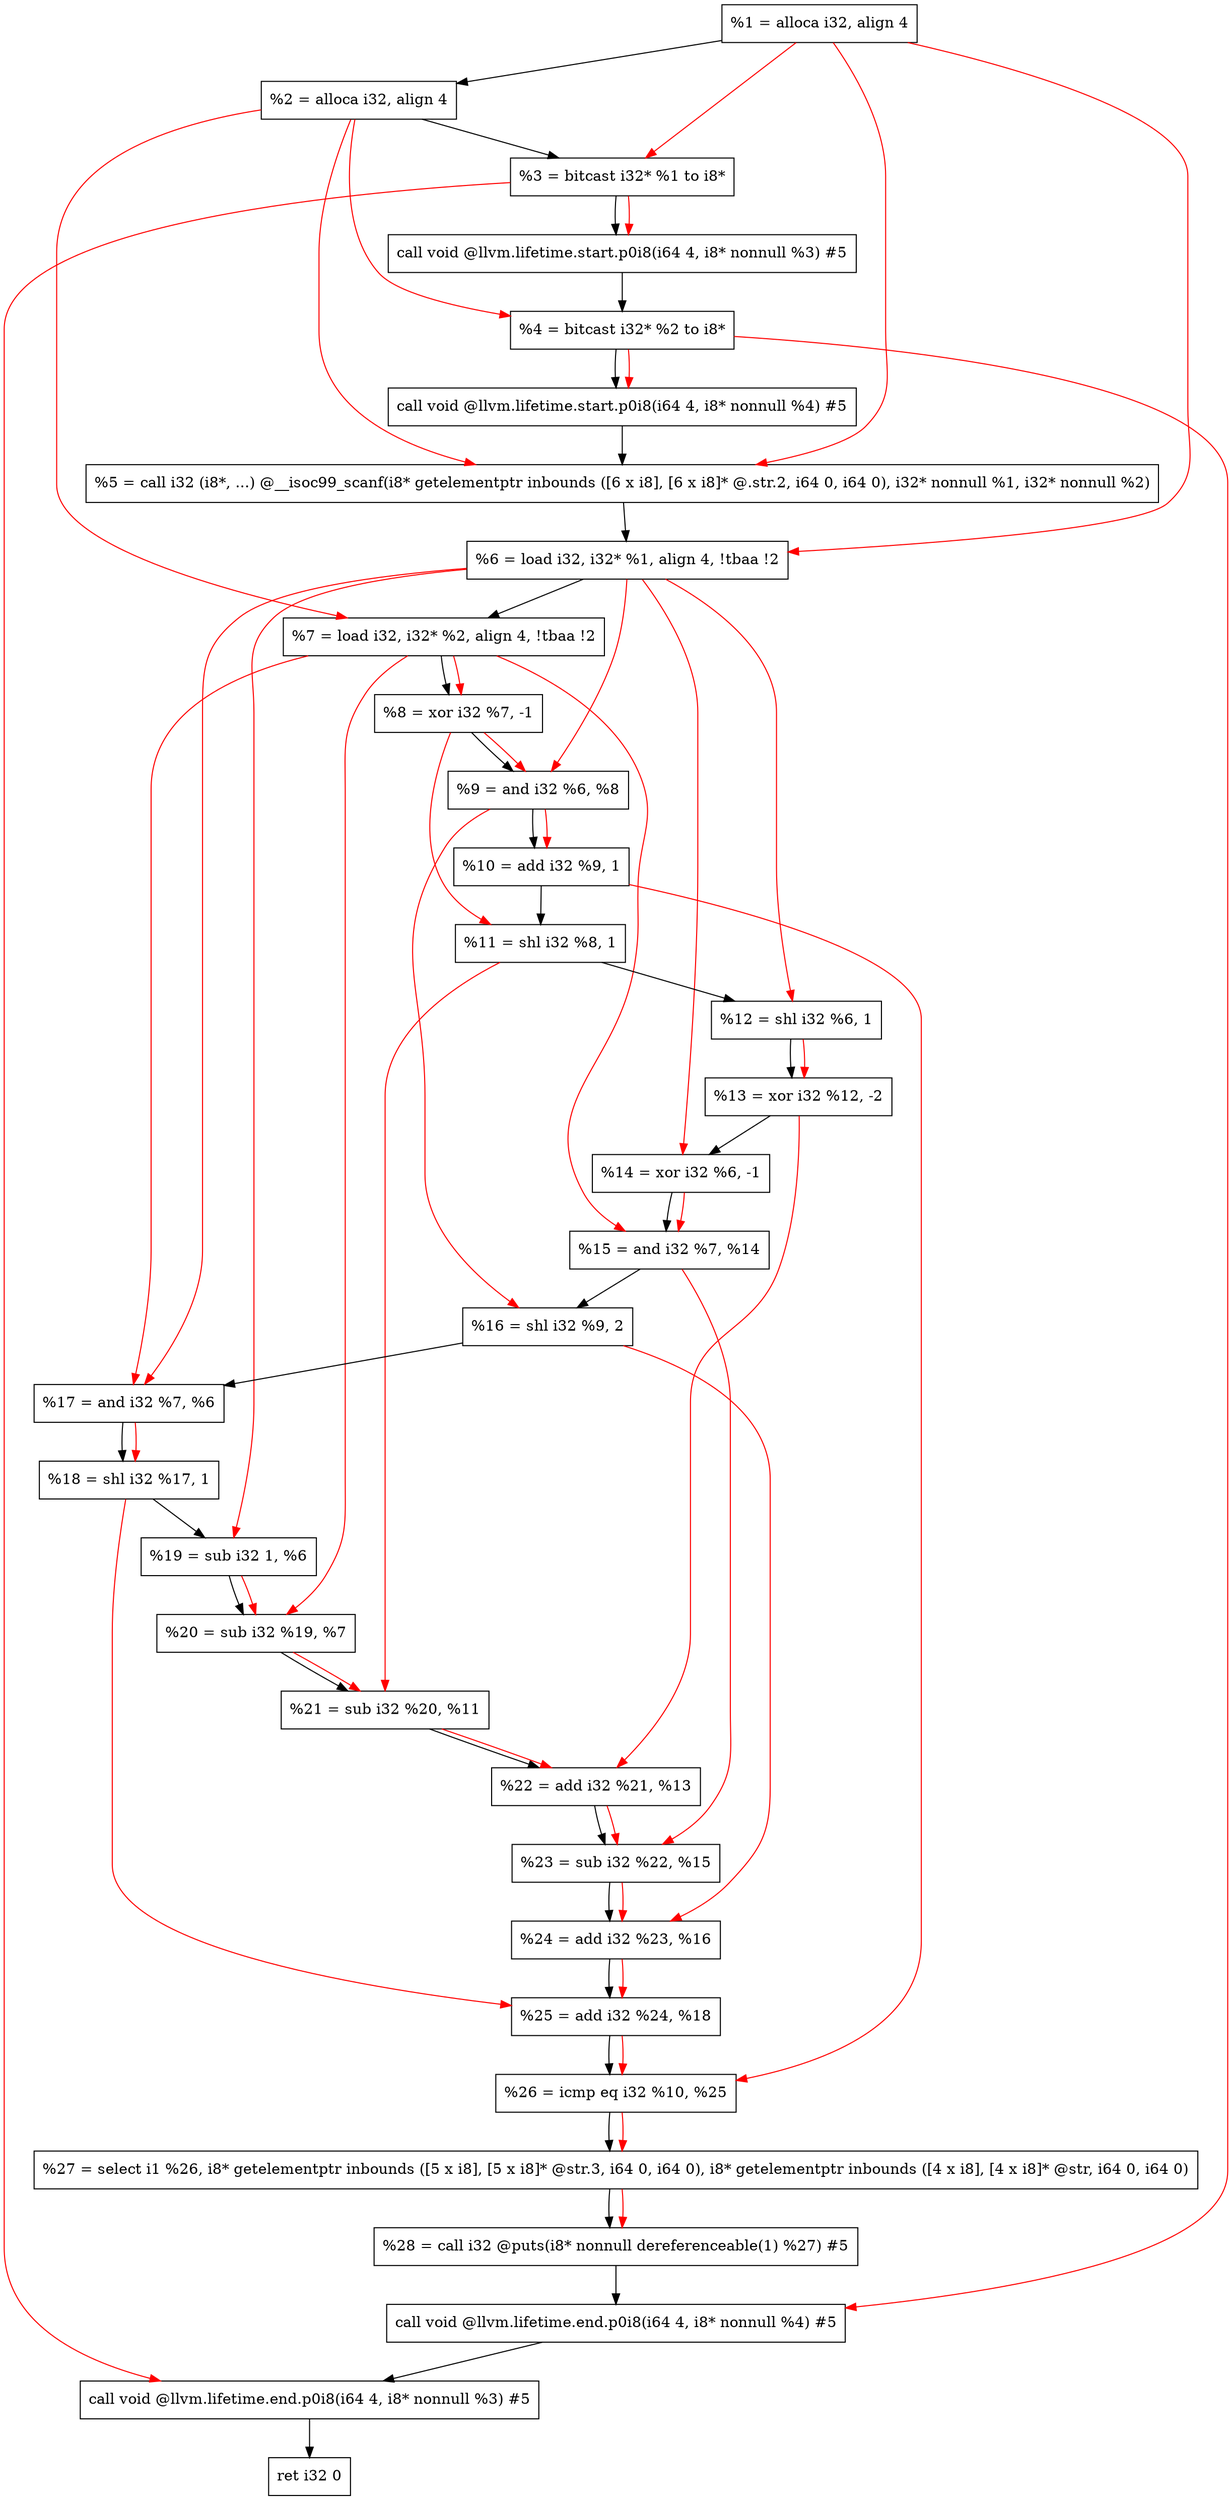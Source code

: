 digraph "DFG for'main' function" {
	Node0x9379d8[shape=record, label="  %1 = alloca i32, align 4"];
	Node0x937a58[shape=record, label="  %2 = alloca i32, align 4"];
	Node0x937ae8[shape=record, label="  %3 = bitcast i32* %1 to i8*"];
	Node0x937f48[shape=record, label="  call void @llvm.lifetime.start.p0i8(i64 4, i8* nonnull %3) #5"];
	Node0x938028[shape=record, label="  %4 = bitcast i32* %2 to i8*"];
	Node0x938148[shape=record, label="  call void @llvm.lifetime.start.p0i8(i64 4, i8* nonnull %4) #5"];
	Node0x938380[shape=record, label="  %5 = call i32 (i8*, ...) @__isoc99_scanf(i8* getelementptr inbounds ([6 x i8], [6 x i8]* @.str.2, i64 0, i64 0), i32* nonnull %1, i32* nonnull %2)"];
	Node0x938438[shape=record, label="  %6 = load i32, i32* %1, align 4, !tbaa !2"];
	Node0x9393a8[shape=record, label="  %7 = load i32, i32* %2, align 4, !tbaa !2"];
	Node0x939a30[shape=record, label="  %8 = xor i32 %7, -1"];
	Node0x939aa0[shape=record, label="  %9 = and i32 %6, %8"];
	Node0x939b10[shape=record, label="  %10 = add i32 %9, 1"];
	Node0x939b80[shape=record, label="  %11 = shl i32 %8, 1"];
	Node0x939bf0[shape=record, label="  %12 = shl i32 %6, 1"];
	Node0x939c60[shape=record, label="  %13 = xor i32 %12, -2"];
	Node0x939cd0[shape=record, label="  %14 = xor i32 %6, -1"];
	Node0x939d40[shape=record, label="  %15 = and i32 %7, %14"];
	Node0x939db0[shape=record, label="  %16 = shl i32 %9, 2"];
	Node0x939e20[shape=record, label="  %17 = and i32 %7, %6"];
	Node0x939e90[shape=record, label="  %18 = shl i32 %17, 1"];
	Node0x939f00[shape=record, label="  %19 = sub i32 1, %6"];
	Node0x939f70[shape=record, label="  %20 = sub i32 %19, %7"];
	Node0x939fe0[shape=record, label="  %21 = sub i32 %20, %11"];
	Node0x93a050[shape=record, label="  %22 = add i32 %21, %13"];
	Node0x93a0c0[shape=record, label="  %23 = sub i32 %22, %15"];
	Node0x93a130[shape=record, label="  %24 = add i32 %23, %16"];
	Node0x93a1a0[shape=record, label="  %25 = add i32 %24, %18"];
	Node0x93a210[shape=record, label="  %26 = icmp eq i32 %10, %25"];
	Node0x8d89d8[shape=record, label="  %27 = select i1 %26, i8* getelementptr inbounds ([5 x i8], [5 x i8]* @str.3, i64 0, i64 0), i8* getelementptr inbounds ([4 x i8], [4 x i8]* @str, i64 0, i64 0)"];
	Node0x93a2a0[shape=record, label="  %28 = call i32 @puts(i8* nonnull dereferenceable(1) %27) #5"];
	Node0x93a4f8[shape=record, label="  call void @llvm.lifetime.end.p0i8(i64 4, i8* nonnull %4) #5"];
	Node0x93a658[shape=record, label="  call void @llvm.lifetime.end.p0i8(i64 4, i8* nonnull %3) #5"];
	Node0x93a718[shape=record, label="  ret i32 0"];
	Node0x9379d8 -> Node0x937a58;
	Node0x937a58 -> Node0x937ae8;
	Node0x937ae8 -> Node0x937f48;
	Node0x937f48 -> Node0x938028;
	Node0x938028 -> Node0x938148;
	Node0x938148 -> Node0x938380;
	Node0x938380 -> Node0x938438;
	Node0x938438 -> Node0x9393a8;
	Node0x9393a8 -> Node0x939a30;
	Node0x939a30 -> Node0x939aa0;
	Node0x939aa0 -> Node0x939b10;
	Node0x939b10 -> Node0x939b80;
	Node0x939b80 -> Node0x939bf0;
	Node0x939bf0 -> Node0x939c60;
	Node0x939c60 -> Node0x939cd0;
	Node0x939cd0 -> Node0x939d40;
	Node0x939d40 -> Node0x939db0;
	Node0x939db0 -> Node0x939e20;
	Node0x939e20 -> Node0x939e90;
	Node0x939e90 -> Node0x939f00;
	Node0x939f00 -> Node0x939f70;
	Node0x939f70 -> Node0x939fe0;
	Node0x939fe0 -> Node0x93a050;
	Node0x93a050 -> Node0x93a0c0;
	Node0x93a0c0 -> Node0x93a130;
	Node0x93a130 -> Node0x93a1a0;
	Node0x93a1a0 -> Node0x93a210;
	Node0x93a210 -> Node0x8d89d8;
	Node0x8d89d8 -> Node0x93a2a0;
	Node0x93a2a0 -> Node0x93a4f8;
	Node0x93a4f8 -> Node0x93a658;
	Node0x93a658 -> Node0x93a718;
edge [color=red]
	Node0x9379d8 -> Node0x937ae8;
	Node0x937ae8 -> Node0x937f48;
	Node0x937a58 -> Node0x938028;
	Node0x938028 -> Node0x938148;
	Node0x9379d8 -> Node0x938380;
	Node0x937a58 -> Node0x938380;
	Node0x9379d8 -> Node0x938438;
	Node0x937a58 -> Node0x9393a8;
	Node0x9393a8 -> Node0x939a30;
	Node0x938438 -> Node0x939aa0;
	Node0x939a30 -> Node0x939aa0;
	Node0x939aa0 -> Node0x939b10;
	Node0x939a30 -> Node0x939b80;
	Node0x938438 -> Node0x939bf0;
	Node0x939bf0 -> Node0x939c60;
	Node0x938438 -> Node0x939cd0;
	Node0x9393a8 -> Node0x939d40;
	Node0x939cd0 -> Node0x939d40;
	Node0x939aa0 -> Node0x939db0;
	Node0x9393a8 -> Node0x939e20;
	Node0x938438 -> Node0x939e20;
	Node0x939e20 -> Node0x939e90;
	Node0x938438 -> Node0x939f00;
	Node0x939f00 -> Node0x939f70;
	Node0x9393a8 -> Node0x939f70;
	Node0x939f70 -> Node0x939fe0;
	Node0x939b80 -> Node0x939fe0;
	Node0x939fe0 -> Node0x93a050;
	Node0x939c60 -> Node0x93a050;
	Node0x93a050 -> Node0x93a0c0;
	Node0x939d40 -> Node0x93a0c0;
	Node0x93a0c0 -> Node0x93a130;
	Node0x939db0 -> Node0x93a130;
	Node0x93a130 -> Node0x93a1a0;
	Node0x939e90 -> Node0x93a1a0;
	Node0x939b10 -> Node0x93a210;
	Node0x93a1a0 -> Node0x93a210;
	Node0x93a210 -> Node0x8d89d8;
	Node0x8d89d8 -> Node0x93a2a0;
	Node0x938028 -> Node0x93a4f8;
	Node0x937ae8 -> Node0x93a658;
}
